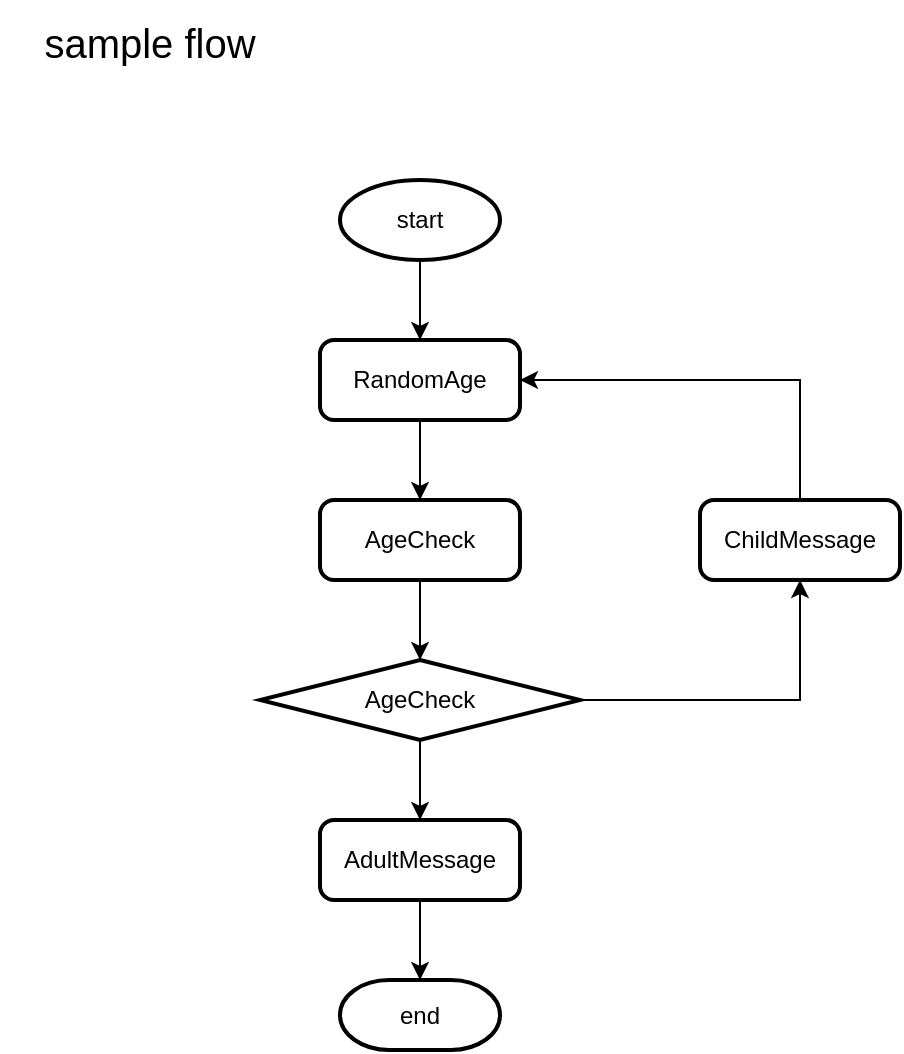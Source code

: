 <mxfile version="24.7.17">
  <diagram name="ページ1" id="a0YgfmFRlALAICTTba21">
    <mxGraphModel dx="1549" dy="1151" grid="1" gridSize="10" guides="1" tooltips="1" connect="1" arrows="1" fold="1" page="1" pageScale="1" pageWidth="827" pageHeight="1169" math="1" shadow="0">
      <root>
        <mxCell id="0" />
        <mxCell id="1" style="" parent="0" />
        <mxCell id="qM8kV7g-TQzfpWCHsA82-3" style="edgeStyle=orthogonalEdgeStyle;rounded=0;orthogonalLoop=1;jettySize=auto;html=1;" edge="1" parent="1" source="qM8kV7g-TQzfpWCHsA82-1" target="qM8kV7g-TQzfpWCHsA82-2">
          <mxGeometry relative="1" as="geometry" />
        </mxCell>
        <mxCell id="qM8kV7g-TQzfpWCHsA82-1" value="start" style="strokeWidth=2;html=1;shape=mxgraph.flowchart.start_1;whiteSpace=wrap;" vertex="1" parent="1">
          <mxGeometry x="210" y="130" width="80" height="40" as="geometry" />
        </mxCell>
        <mxCell id="qM8kV7g-TQzfpWCHsA82-2" value="RandomAge" style="rounded=1;whiteSpace=wrap;html=1;absoluteArcSize=1;arcSize=14;strokeWidth=2;" vertex="1" parent="1">
          <mxGeometry x="200" y="210" width="100" height="40" as="geometry" />
        </mxCell>
        <mxCell id="qM8kV7g-TQzfpWCHsA82-11" value="" style="edgeStyle=orthogonalEdgeStyle;rounded=0;orthogonalLoop=1;jettySize=auto;html=1;" edge="1" parent="1" source="qM8kV7g-TQzfpWCHsA82-4" target="qM8kV7g-TQzfpWCHsA82-8">
          <mxGeometry relative="1" as="geometry" />
        </mxCell>
        <mxCell id="qM8kV7g-TQzfpWCHsA82-4" value="AgeCheck" style="rounded=1;whiteSpace=wrap;html=1;absoluteArcSize=1;arcSize=14;strokeWidth=2;" vertex="1" parent="1">
          <mxGeometry x="200" y="290" width="100" height="40" as="geometry" />
        </mxCell>
        <mxCell id="qM8kV7g-TQzfpWCHsA82-14" value="" style="edgeStyle=orthogonalEdgeStyle;rounded=0;orthogonalLoop=1;jettySize=auto;html=1;" edge="1" parent="1" source="qM8kV7g-TQzfpWCHsA82-8" target="qM8kV7g-TQzfpWCHsA82-12">
          <mxGeometry relative="1" as="geometry" />
        </mxCell>
        <mxCell id="qM8kV7g-TQzfpWCHsA82-15" value="" style="edgeStyle=orthogonalEdgeStyle;rounded=0;orthogonalLoop=1;jettySize=auto;html=1;" edge="1" parent="1" source="qM8kV7g-TQzfpWCHsA82-8" target="qM8kV7g-TQzfpWCHsA82-13">
          <mxGeometry relative="1" as="geometry" />
        </mxCell>
        <mxCell id="qM8kV7g-TQzfpWCHsA82-8" value="AgeCheck" style="strokeWidth=2;html=1;shape=mxgraph.flowchart.decision;whiteSpace=wrap;" vertex="1" parent="1">
          <mxGeometry x="170" y="370" width="160" height="40" as="geometry" />
        </mxCell>
        <mxCell id="qM8kV7g-TQzfpWCHsA82-22" value="" style="edgeStyle=orthogonalEdgeStyle;rounded=0;orthogonalLoop=1;jettySize=auto;html=1;" edge="1" parent="1" source="qM8kV7g-TQzfpWCHsA82-12" target="qM8kV7g-TQzfpWCHsA82-21">
          <mxGeometry relative="1" as="geometry" />
        </mxCell>
        <mxCell id="qM8kV7g-TQzfpWCHsA82-12" value="AdultMessage" style="rounded=1;whiteSpace=wrap;html=1;absoluteArcSize=1;arcSize=14;strokeWidth=2;" vertex="1" parent="1">
          <mxGeometry x="200" y="450" width="100" height="40" as="geometry" />
        </mxCell>
        <mxCell id="qM8kV7g-TQzfpWCHsA82-23" style="edgeStyle=orthogonalEdgeStyle;rounded=0;orthogonalLoop=1;jettySize=auto;html=1;entryX=1;entryY=0.5;entryDx=0;entryDy=0;exitX=0.5;exitY=0;exitDx=0;exitDy=0;" edge="1" parent="1" source="qM8kV7g-TQzfpWCHsA82-13" target="qM8kV7g-TQzfpWCHsA82-2">
          <mxGeometry relative="1" as="geometry" />
        </mxCell>
        <mxCell id="qM8kV7g-TQzfpWCHsA82-13" value="ChildMessage" style="rounded=1;whiteSpace=wrap;html=1;absoluteArcSize=1;arcSize=14;strokeWidth=2;" vertex="1" parent="1">
          <mxGeometry x="390" y="290" width="100" height="40" as="geometry" />
        </mxCell>
        <mxCell id="qM8kV7g-TQzfpWCHsA82-18" value="" style="edgeStyle=orthogonalEdgeStyle;rounded=0;orthogonalLoop=1;jettySize=auto;html=1;" edge="1" parent="1" source="qM8kV7g-TQzfpWCHsA82-2" target="qM8kV7g-TQzfpWCHsA82-4">
          <mxGeometry relative="1" as="geometry">
            <mxPoint x="250" y="250" as="sourcePoint" />
            <mxPoint x="250" y="280" as="targetPoint" />
          </mxGeometry>
        </mxCell>
        <mxCell id="qM8kV7g-TQzfpWCHsA82-21" value="end" style="strokeWidth=2;html=1;shape=mxgraph.flowchart.terminator;whiteSpace=wrap;" vertex="1" parent="1">
          <mxGeometry x="210" y="530" width="80" height="35" as="geometry" />
        </mxCell>
        <mxCell id="qM8kV7g-TQzfpWCHsA82-24" value="sample flow" style="text;overflow=hidden;rounded=0;horizontal=1;verticalAlign=middle;align=center;fontSize=20;" vertex="1" parent="1">
          <mxGeometry x="40" y="40" width="150" height="40" as="geometry" />
        </mxCell>
      </root>
    </mxGraphModel>
  </diagram>
</mxfile>
